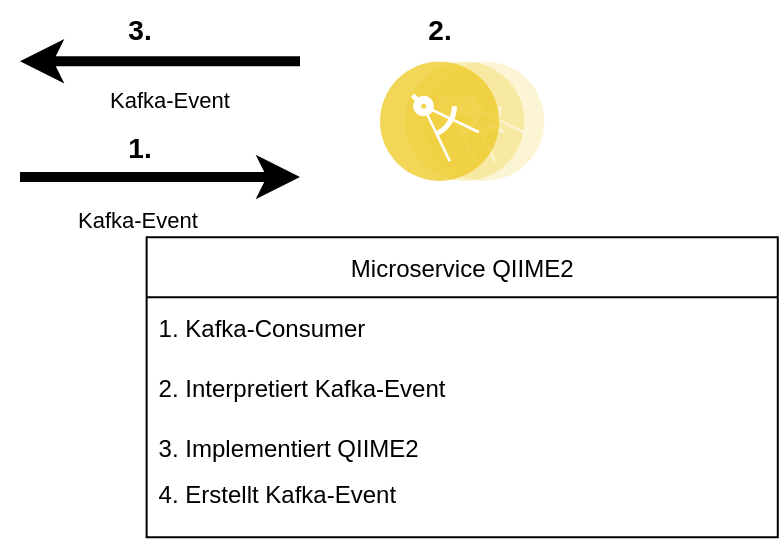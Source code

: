 <mxfile version="20.3.0" type="device"><diagram id="aeVmeHhhXmt4So3ItiO-" name="Seite-1"><mxGraphModel dx="1106" dy="832" grid="1" gridSize="10" guides="1" tooltips="1" connect="1" arrows="1" fold="1" page="1" pageScale="1" pageWidth="827" pageHeight="1169" math="0" shadow="0"><root><mxCell id="0"/><mxCell id="1" parent="0"/><mxCell id="SU5TOCAnz_zVEAwz1k9f-1" value="" style="aspect=fixed;perimeter=ellipsePerimeter;html=1;align=center;shadow=0;dashed=0;fontColor=#4277BB;labelBackgroundColor=#ffffff;fontSize=12;spacingTop=3;image;image=img/lib/ibm/applications/microservice.svg;" parent="1" vertex="1"><mxGeometry x="240" y="101.63" width="82.2" height="60" as="geometry"/></mxCell><mxCell id="SU5TOCAnz_zVEAwz1k9f-2" value="" style="endArrow=classic;html=1;rounded=0;strokeWidth=5;" parent="1" edge="1"><mxGeometry width="50" height="50" relative="1" as="geometry"><mxPoint x="120" y="159.5" as="sourcePoint"/><mxPoint x="200" y="159.5" as="targetPoint"/><Array as="points"><mxPoint x="60" y="159.5"/></Array></mxGeometry></mxCell><mxCell id="SU5TOCAnz_zVEAwz1k9f-3" value="Kafka-Event&amp;nbsp;" style="edgeLabel;html=1;align=center;verticalAlign=middle;resizable=0;points=[];" parent="SU5TOCAnz_zVEAwz1k9f-2" vertex="1" connectable="0"><mxGeometry x="0.44" y="-2" relative="1" as="geometry"><mxPoint x="-24" y="19" as="offset"/></mxGeometry></mxCell><mxCell id="SU5TOCAnz_zVEAwz1k9f-5" value="Microservice QIIME2" style="swimlane;fontStyle=0;childLayout=stackLayout;horizontal=1;startSize=30;horizontalStack=0;resizeParent=1;resizeParentMax=0;resizeLast=0;collapsible=1;marginBottom=0;fontColor=#000000;" parent="1" vertex="1"><mxGeometry x="123.31" y="189.63" width="315.58" height="150" as="geometry"><mxRectangle x="196.65" y="181.63" width="60" height="30" as="alternateBounds"/></mxGeometry></mxCell><mxCell id="SU5TOCAnz_zVEAwz1k9f-6" value="1. Kafka-Consumer" style="text;strokeColor=none;fillColor=none;align=left;verticalAlign=middle;spacingLeft=4;spacingRight=4;overflow=hidden;points=[[0,0.5],[1,0.5]];portConstraint=eastwest;rotatable=0;fontColor=#000000;" parent="SU5TOCAnz_zVEAwz1k9f-5" vertex="1"><mxGeometry y="30" width="315.58" height="30" as="geometry"/></mxCell><mxCell id="SU5TOCAnz_zVEAwz1k9f-7" value="2. Interpretiert Kafka-Event" style="text;strokeColor=none;fillColor=none;align=left;verticalAlign=middle;spacingLeft=4;spacingRight=4;overflow=hidden;points=[[0,0.5],[1,0.5]];portConstraint=eastwest;rotatable=0;fontColor=#000000;" parent="SU5TOCAnz_zVEAwz1k9f-5" vertex="1"><mxGeometry y="60" width="315.58" height="30" as="geometry"/></mxCell><mxCell id="SU5TOCAnz_zVEAwz1k9f-23" value="3. Implementiert QIIME2" style="text;strokeColor=none;fillColor=none;align=left;verticalAlign=middle;spacingLeft=4;spacingRight=4;overflow=hidden;points=[[0,0.5],[1,0.5]];portConstraint=eastwest;rotatable=0;fontColor=#000000;" parent="SU5TOCAnz_zVEAwz1k9f-5" vertex="1"><mxGeometry y="90" width="315.58" height="30" as="geometry"/></mxCell><mxCell id="SU5TOCAnz_zVEAwz1k9f-8" value="4. Erstellt Kafka-Event &#10;" style="text;strokeColor=none;fillColor=none;align=left;verticalAlign=middle;spacingLeft=4;spacingRight=4;overflow=hidden;points=[[0,0.5],[1,0.5]];portConstraint=eastwest;rotatable=0;fontColor=#000000;" parent="SU5TOCAnz_zVEAwz1k9f-5" vertex="1"><mxGeometry y="120" width="315.58" height="30" as="geometry"/></mxCell><mxCell id="SU5TOCAnz_zVEAwz1k9f-20" value="&lt;b&gt;&lt;font style=&quot;font-size: 14px;&quot;&gt;1.&lt;/font&gt;&lt;/b&gt;" style="text;html=1;strokeColor=none;fillColor=none;align=center;verticalAlign=middle;whiteSpace=wrap;rounded=0;fontColor=#000000;" parent="1" vertex="1"><mxGeometry x="90" y="130" width="60" height="30" as="geometry"/></mxCell><mxCell id="SU5TOCAnz_zVEAwz1k9f-26" value="" style="endArrow=classic;html=1;rounded=0;strokeWidth=5;" parent="1" edge="1"><mxGeometry width="50" height="50" relative="1" as="geometry"><mxPoint x="140" y="101.63" as="sourcePoint"/><mxPoint x="60" y="101.63" as="targetPoint"/><Array as="points"><mxPoint x="200" y="101.63"/></Array></mxGeometry></mxCell><mxCell id="SU5TOCAnz_zVEAwz1k9f-27" value="Kafka-Event&amp;nbsp;" style="edgeLabel;html=1;align=center;verticalAlign=middle;resizable=0;points=[];" parent="SU5TOCAnz_zVEAwz1k9f-26" vertex="1" connectable="0"><mxGeometry x="0.44" y="-2" relative="1" as="geometry"><mxPoint x="20" y="21" as="offset"/></mxGeometry></mxCell><mxCell id="SU5TOCAnz_zVEAwz1k9f-28" value="&lt;b&gt;&lt;font style=&quot;font-size: 14px;&quot;&gt;3.&lt;/font&gt;&lt;/b&gt;" style="text;html=1;strokeColor=none;fillColor=none;align=center;verticalAlign=middle;whiteSpace=wrap;rounded=0;fontColor=#000000;" parent="1" vertex="1"><mxGeometry x="90" y="71.13" width="60" height="30" as="geometry"/></mxCell><mxCell id="SU5TOCAnz_zVEAwz1k9f-29" value="&lt;b&gt;&lt;font style=&quot;font-size: 14px;&quot;&gt;2.&lt;/font&gt;&lt;/b&gt;" style="text;html=1;strokeColor=none;fillColor=none;align=center;verticalAlign=middle;whiteSpace=wrap;rounded=0;fontColor=#000000;" parent="1" vertex="1"><mxGeometry x="240" y="71.13" width="60" height="30" as="geometry"/></mxCell></root></mxGraphModel></diagram></mxfile>